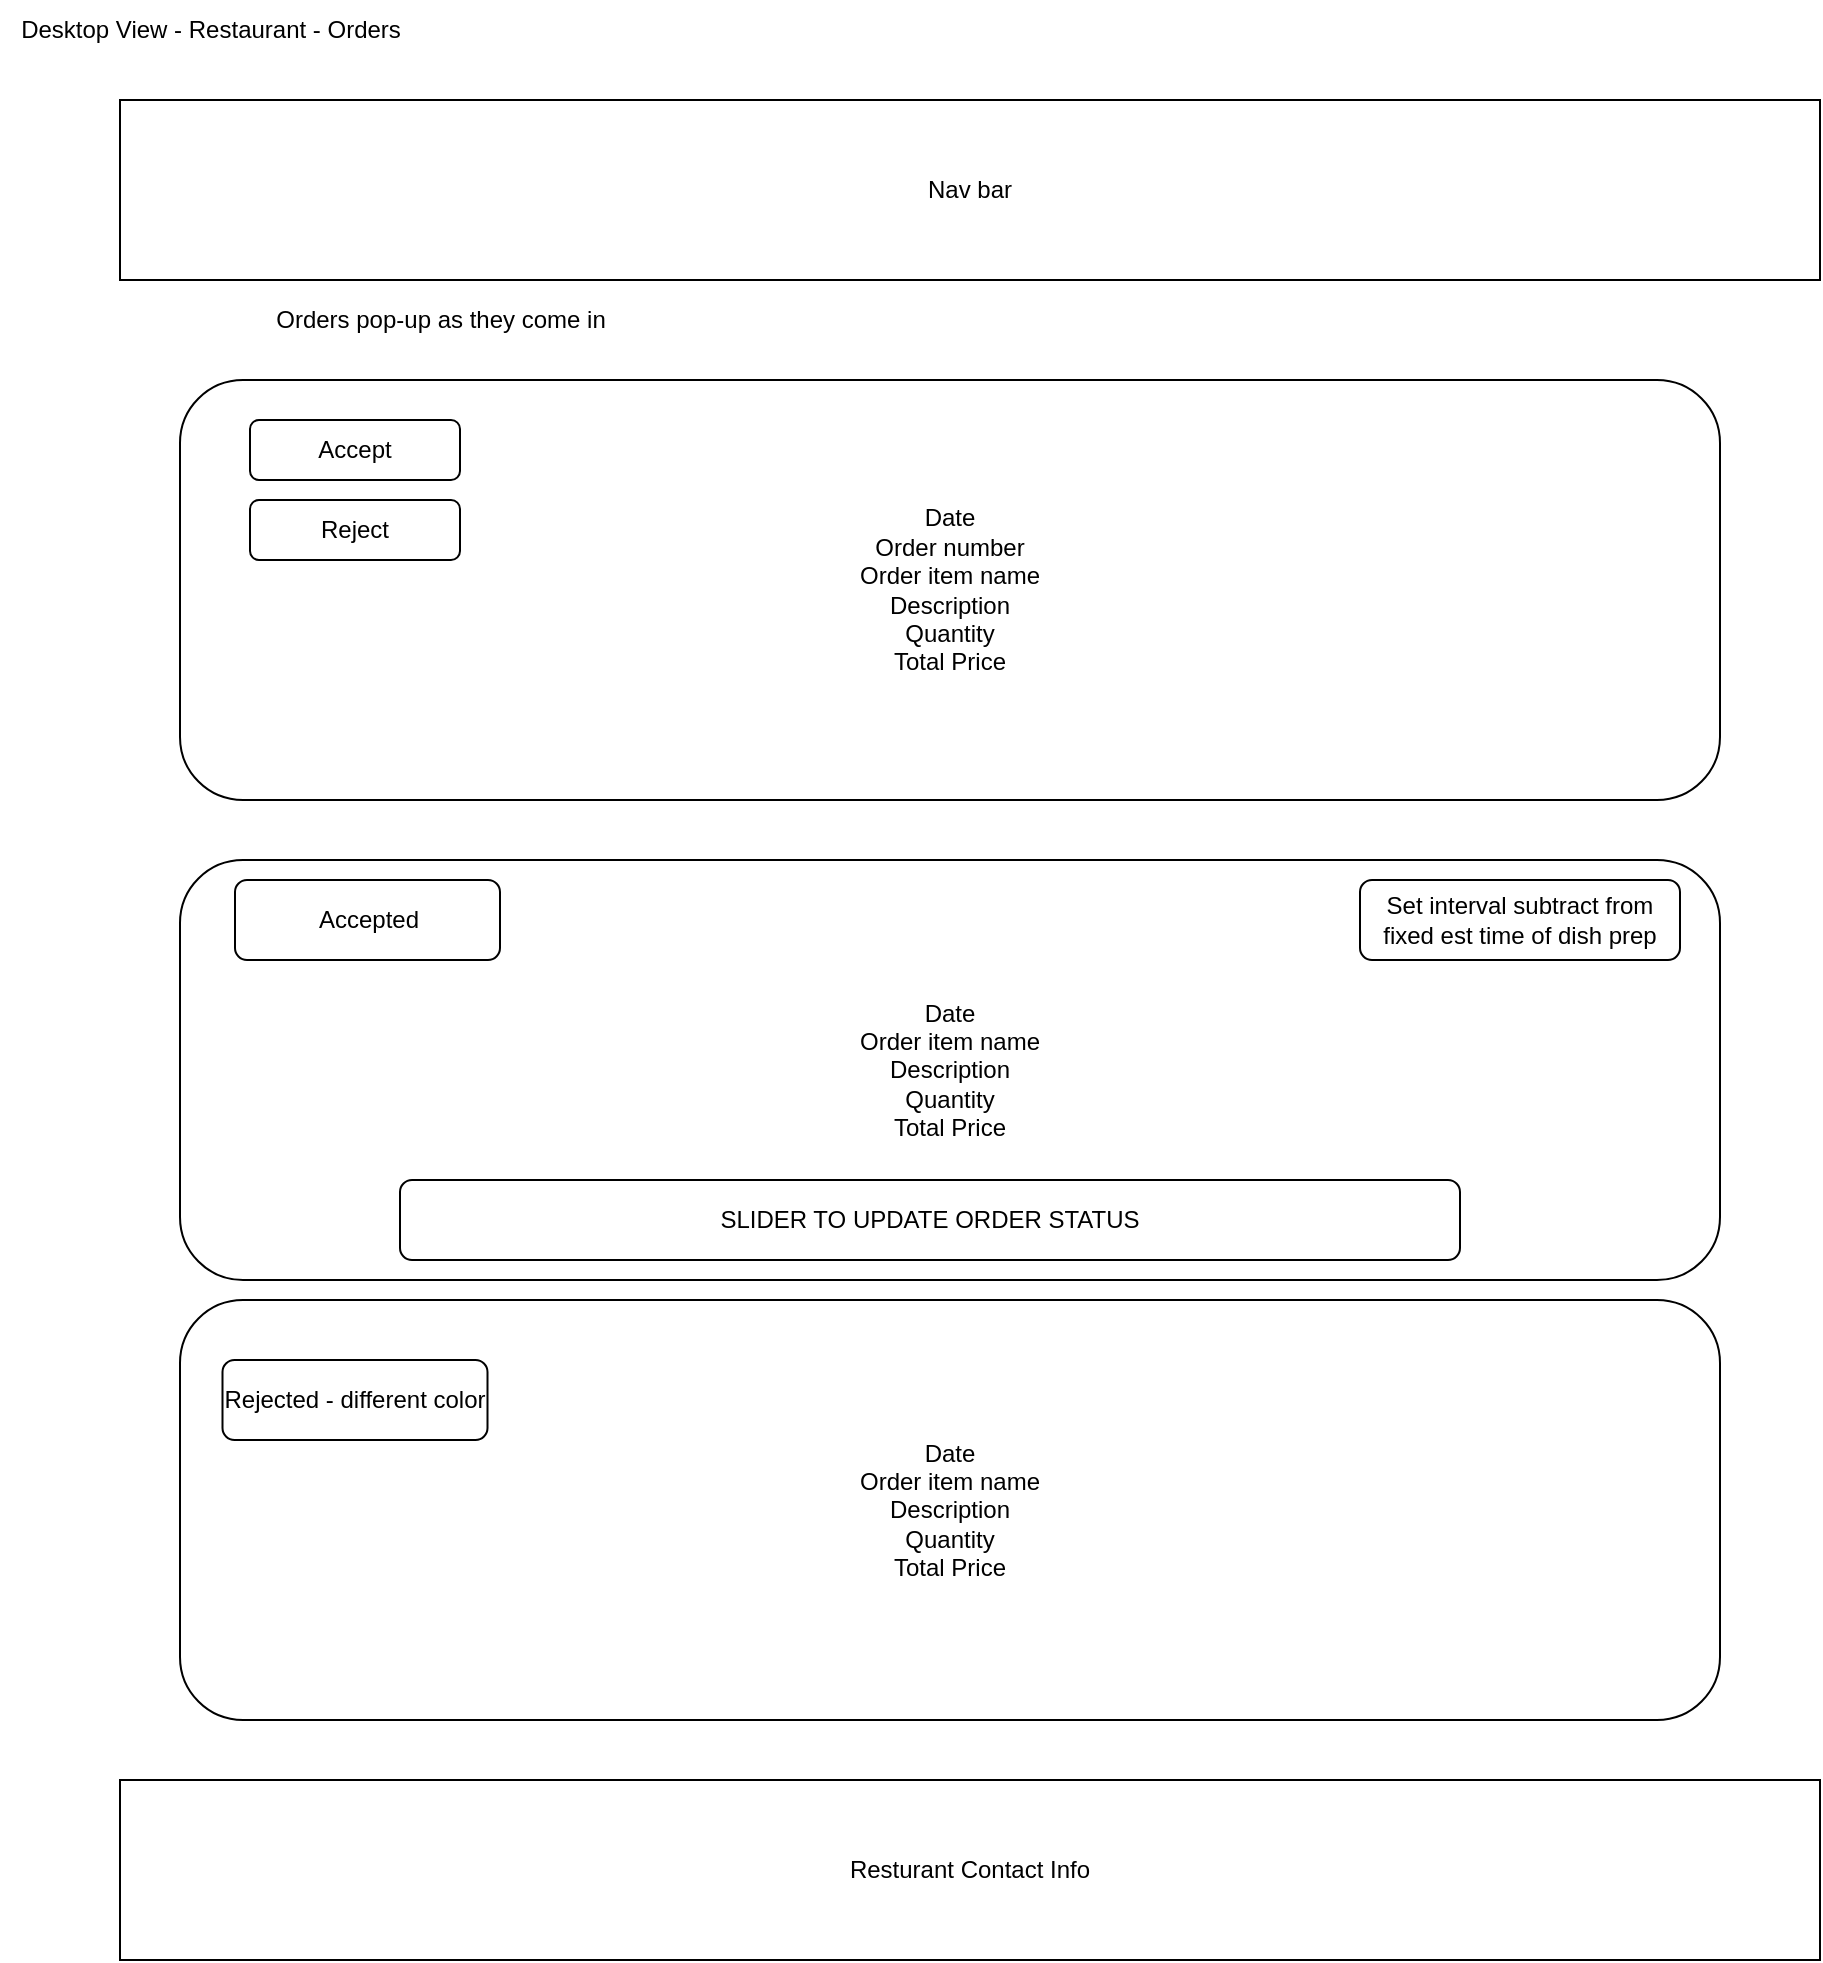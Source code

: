 <mxfile version="20.3.0" type="device"><diagram id="4QBMFS8yt-RDDKOyMC08" name="Page-1"><mxGraphModel dx="2912" dy="1225" grid="1" gridSize="10" guides="1" tooltips="1" connect="1" arrows="1" fold="1" page="1" pageScale="1" pageWidth="850" pageHeight="1100" math="0" shadow="0"><root><mxCell id="0"/><mxCell id="1" parent="0"/><mxCell id="YoeEJfXVTl4PMLT6xyCh-1" value="Resturant Contact Info" style="rounded=0;whiteSpace=wrap;html=1;" parent="1" vertex="1"><mxGeometry y="890" width="850" height="90" as="geometry"/></mxCell><mxCell id="YoeEJfXVTl4PMLT6xyCh-4" value="Nav bar" style="rounded=0;whiteSpace=wrap;html=1;" parent="1" vertex="1"><mxGeometry y="50" width="850" height="90" as="geometry"/></mxCell><mxCell id="YoeEJfXVTl4PMLT6xyCh-5" value="Desktop View - Restaurant - Orders" style="text;html=1;align=center;verticalAlign=middle;resizable=0;points=[];autosize=1;strokeColor=none;fillColor=none;" parent="1" vertex="1"><mxGeometry x="-60" width="210" height="30" as="geometry"/></mxCell><mxCell id="YoeEJfXVTl4PMLT6xyCh-17" value="Date&lt;br&gt;Order number&lt;br&gt;Order item name&lt;br&gt;Description&lt;br&gt;Quantity&lt;br&gt;Total Price" style="rounded=1;whiteSpace=wrap;html=1;" parent="1" vertex="1"><mxGeometry x="30" y="190" width="770" height="210" as="geometry"/></mxCell><mxCell id="YoeEJfXVTl4PMLT6xyCh-26" value="Date&lt;br&gt;Order item name&lt;br&gt;Description&lt;br&gt;Quantity&lt;br&gt;Total Price" style="rounded=1;whiteSpace=wrap;html=1;" parent="1" vertex="1"><mxGeometry x="30" y="430" width="770" height="210" as="geometry"/></mxCell><mxCell id="TNyZGI4xgkVF63p05RX3-1" value="Orders pop-up as they come in" style="text;html=1;align=center;verticalAlign=middle;resizable=0;points=[];autosize=1;strokeColor=none;fillColor=none;" vertex="1" parent="1"><mxGeometry x="65" y="145" width="190" height="30" as="geometry"/></mxCell><mxCell id="TNyZGI4xgkVF63p05RX3-2" value="Accept" style="rounded=1;whiteSpace=wrap;html=1;" vertex="1" parent="1"><mxGeometry x="65" y="210" width="105" height="30" as="geometry"/></mxCell><mxCell id="TNyZGI4xgkVF63p05RX3-3" value="Reject" style="rounded=1;whiteSpace=wrap;html=1;" vertex="1" parent="1"><mxGeometry x="65" y="250" width="105" height="30" as="geometry"/></mxCell><mxCell id="TNyZGI4xgkVF63p05RX3-4" value="Accepted" style="rounded=1;whiteSpace=wrap;html=1;" vertex="1" parent="1"><mxGeometry x="57.5" y="440" width="132.5" height="40" as="geometry"/></mxCell><mxCell id="TNyZGI4xgkVF63p05RX3-5" value="SLIDER TO UPDATE ORDER STATUS" style="rounded=1;whiteSpace=wrap;html=1;" vertex="1" parent="1"><mxGeometry x="140" y="590" width="530" height="40" as="geometry"/></mxCell><mxCell id="TNyZGI4xgkVF63p05RX3-6" value="Set interval subtract from fixed est time of dish prep" style="rounded=1;whiteSpace=wrap;html=1;" vertex="1" parent="1"><mxGeometry x="620" y="440" width="160" height="40" as="geometry"/></mxCell><mxCell id="TNyZGI4xgkVF63p05RX3-7" value="Date&lt;br&gt;Order item name&lt;br&gt;Description&lt;br&gt;Quantity&lt;br&gt;Total Price" style="rounded=1;whiteSpace=wrap;html=1;" vertex="1" parent="1"><mxGeometry x="30" y="650" width="770" height="210" as="geometry"/></mxCell><mxCell id="TNyZGI4xgkVF63p05RX3-8" value="Rejected - different color" style="rounded=1;whiteSpace=wrap;html=1;" vertex="1" parent="1"><mxGeometry x="51.25" y="680" width="132.5" height="40" as="geometry"/></mxCell></root></mxGraphModel></diagram></mxfile>